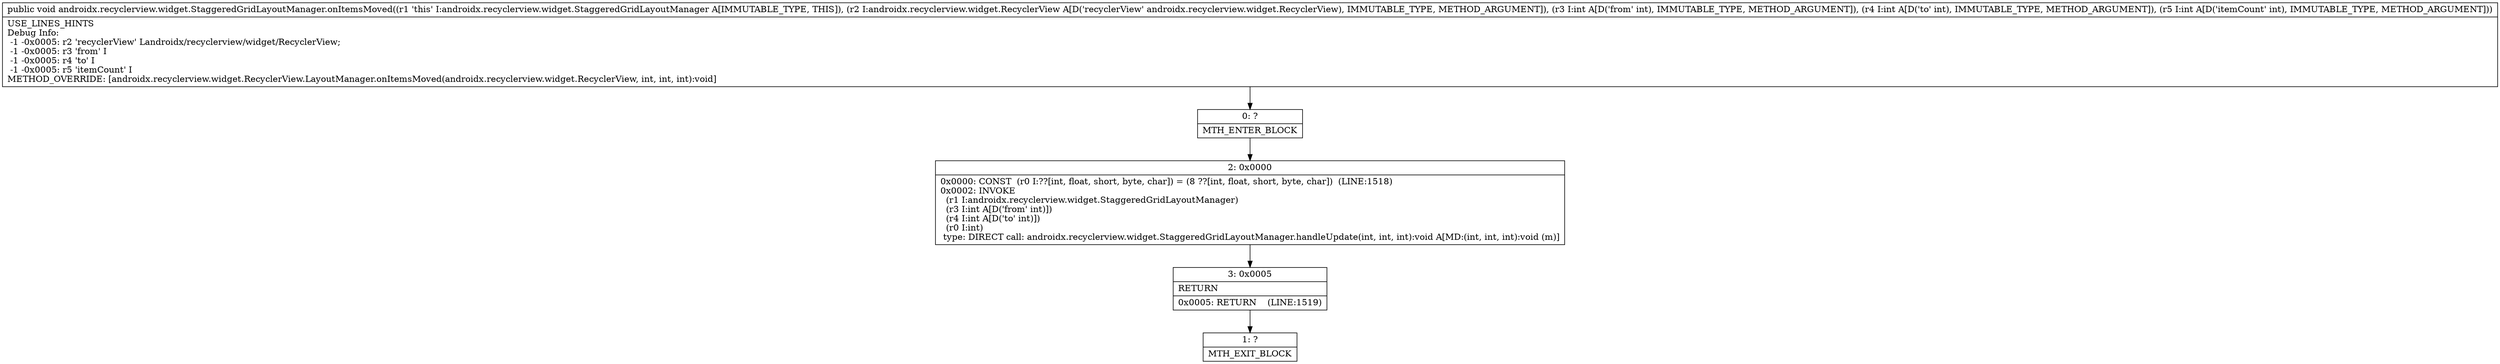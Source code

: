 digraph "CFG forandroidx.recyclerview.widget.StaggeredGridLayoutManager.onItemsMoved(Landroidx\/recyclerview\/widget\/RecyclerView;III)V" {
Node_0 [shape=record,label="{0\:\ ?|MTH_ENTER_BLOCK\l}"];
Node_2 [shape=record,label="{2\:\ 0x0000|0x0000: CONST  (r0 I:??[int, float, short, byte, char]) = (8 ??[int, float, short, byte, char])  (LINE:1518)\l0x0002: INVOKE  \l  (r1 I:androidx.recyclerview.widget.StaggeredGridLayoutManager)\l  (r3 I:int A[D('from' int)])\l  (r4 I:int A[D('to' int)])\l  (r0 I:int)\l type: DIRECT call: androidx.recyclerview.widget.StaggeredGridLayoutManager.handleUpdate(int, int, int):void A[MD:(int, int, int):void (m)]\l}"];
Node_3 [shape=record,label="{3\:\ 0x0005|RETURN\l|0x0005: RETURN    (LINE:1519)\l}"];
Node_1 [shape=record,label="{1\:\ ?|MTH_EXIT_BLOCK\l}"];
MethodNode[shape=record,label="{public void androidx.recyclerview.widget.StaggeredGridLayoutManager.onItemsMoved((r1 'this' I:androidx.recyclerview.widget.StaggeredGridLayoutManager A[IMMUTABLE_TYPE, THIS]), (r2 I:androidx.recyclerview.widget.RecyclerView A[D('recyclerView' androidx.recyclerview.widget.RecyclerView), IMMUTABLE_TYPE, METHOD_ARGUMENT]), (r3 I:int A[D('from' int), IMMUTABLE_TYPE, METHOD_ARGUMENT]), (r4 I:int A[D('to' int), IMMUTABLE_TYPE, METHOD_ARGUMENT]), (r5 I:int A[D('itemCount' int), IMMUTABLE_TYPE, METHOD_ARGUMENT]))  | USE_LINES_HINTS\lDebug Info:\l  \-1 \-0x0005: r2 'recyclerView' Landroidx\/recyclerview\/widget\/RecyclerView;\l  \-1 \-0x0005: r3 'from' I\l  \-1 \-0x0005: r4 'to' I\l  \-1 \-0x0005: r5 'itemCount' I\lMETHOD_OVERRIDE: [androidx.recyclerview.widget.RecyclerView.LayoutManager.onItemsMoved(androidx.recyclerview.widget.RecyclerView, int, int, int):void]\l}"];
MethodNode -> Node_0;Node_0 -> Node_2;
Node_2 -> Node_3;
Node_3 -> Node_1;
}

